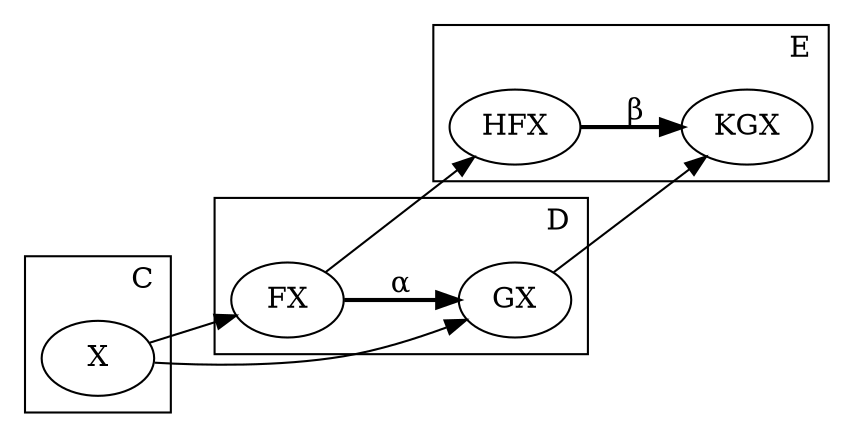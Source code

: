 digraph hc {
  subgraph cluster_C {
    label = "C";
    labeljust = "r";
    X;
  }
  subgraph cluster_D {
    label = "D";
    labeljust = "r";
    FX;
    GX;
    FX -> GX [label = " α",style=bold]
  }
  subgraph cluster_E {
    label = "E";
    labeljust = "r";
    HFX -> KGX [label = " β",style=bold];
  }
  X -> FX;
  X -> GX;
  FX -> HFX;
  GX -> KGX;
  rankdir="LR";
}
